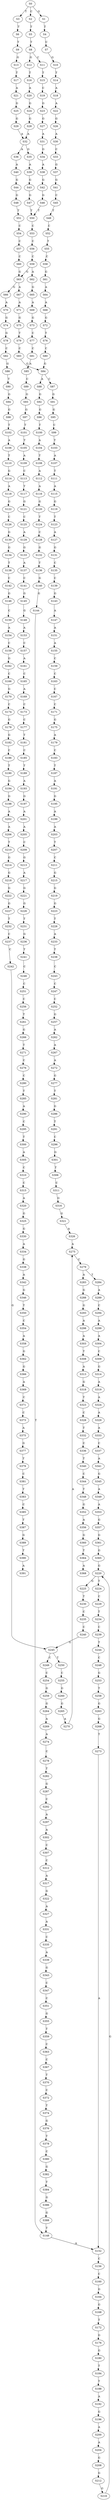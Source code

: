 strict digraph  {
	S0 -> S1 [ label = G ];
	S0 -> S2 [ label = C ];
	S0 -> S3 [ label = T ];
	S1 -> S4 [ label = T ];
	S2 -> S5 [ label = T ];
	S3 -> S6 [ label = T ];
	S4 -> S7 [ label = C ];
	S5 -> S8 [ label = T ];
	S6 -> S9 [ label = T ];
	S7 -> S10 [ label = G ];
	S8 -> S11 [ label = C ];
	S8 -> S12 [ label = G ];
	S9 -> S13 [ label = G ];
	S10 -> S14 [ label = T ];
	S11 -> S15 [ label = T ];
	S12 -> S16 [ label = T ];
	S13 -> S17 [ label = T ];
	S14 -> S18 [ label = A ];
	S15 -> S19 [ label = C ];
	S16 -> S20 [ label = A ];
	S17 -> S21 [ label = A ];
	S18 -> S22 [ label = A ];
	S19 -> S23 [ label = G ];
	S20 -> S24 [ label = G ];
	S21 -> S25 [ label = G ];
	S22 -> S26 [ label = G ];
	S23 -> S27 [ label = G ];
	S24 -> S28 [ label = G ];
	S25 -> S29 [ label = G ];
	S26 -> S30 [ label = A ];
	S27 -> S31 [ label = A ];
	S28 -> S32 [ label = A ];
	S29 -> S32 [ label = A ];
	S30 -> S33 [ label = C ];
	S31 -> S34 [ label = G ];
	S32 -> S35 [ label = G ];
	S32 -> S36 [ label = A ];
	S33 -> S37 [ label = G ];
	S34 -> S38 [ label = A ];
	S35 -> S39 [ label = A ];
	S36 -> S40 [ label = A ];
	S37 -> S41 [ label = G ];
	S38 -> S42 [ label = G ];
	S39 -> S43 [ label = G ];
	S40 -> S44 [ label = G ];
	S41 -> S45 [ label = C ];
	S42 -> S46 [ label = G ];
	S43 -> S47 [ label = G ];
	S44 -> S48 [ label = G ];
	S45 -> S49 [ label = T ];
	S46 -> S50 [ label = T ];
	S47 -> S50 [ label = T ];
	S48 -> S51 [ label = T ];
	S49 -> S52 [ label = C ];
	S50 -> S53 [ label = C ];
	S51 -> S54 [ label = C ];
	S52 -> S55 [ label = T ];
	S53 -> S56 [ label = C ];
	S54 -> S57 [ label = C ];
	S55 -> S58 [ label = C ];
	S56 -> S59 [ label = C ];
	S57 -> S60 [ label = C ];
	S58 -> S61 [ label = G ];
	S59 -> S62 [ label = A ];
	S59 -> S63 [ label = G ];
	S60 -> S63 [ label = G ];
	S61 -> S64 [ label = A ];
	S62 -> S65 [ label = G ];
	S63 -> S66 [ label = G ];
	S63 -> S67 [ label = A ];
	S64 -> S68 [ label = A ];
	S65 -> S69 [ label = A ];
	S66 -> S70 [ label = A ];
	S67 -> S71 [ label = A ];
	S68 -> S72 [ label = G ];
	S69 -> S73 [ label = G ];
	S70 -> S74 [ label = G ];
	S71 -> S75 [ label = G ];
	S72 -> S76 [ label = T ];
	S73 -> S77 [ label = C ];
	S74 -> S78 [ label = G ];
	S75 -> S79 [ label = T ];
	S76 -> S80 [ label = C ];
	S77 -> S81 [ label = C ];
	S78 -> S82 [ label = C ];
	S79 -> S83 [ label = C ];
	S80 -> S84 [ label = G ];
	S81 -> S85 [ label = A ];
	S82 -> S86 [ label = G ];
	S83 -> S84 [ label = G ];
	S84 -> S87 [ label = C ];
	S84 -> S88 [ label = A ];
	S85 -> S89 [ label = C ];
	S86 -> S90 [ label = T ];
	S87 -> S91 [ label = G ];
	S88 -> S92 [ label = G ];
	S89 -> S93 [ label = G ];
	S90 -> S94 [ label = G ];
	S91 -> S95 [ label = G ];
	S92 -> S96 [ label = G ];
	S93 -> S97 [ label = G ];
	S94 -> S98 [ label = G ];
	S95 -> S99 [ label = C ];
	S96 -> S100 [ label = T ];
	S97 -> S101 [ label = T ];
	S98 -> S102 [ label = T ];
	S99 -> S103 [ label = T ];
	S100 -> S104 [ label = A ];
	S101 -> S105 [ label = T ];
	S102 -> S106 [ label = A ];
	S103 -> S107 [ label = A ];
	S104 -> S108 [ label = T ];
	S105 -> S109 [ label = A ];
	S106 -> S110 [ label = T ];
	S107 -> S111 [ label = T ];
	S108 -> S112 [ label = A ];
	S109 -> S113 [ label = C ];
	S110 -> S114 [ label = G ];
	S111 -> S115 [ label = A ];
	S112 -> S116 [ label = A ];
	S113 -> S117 [ label = T ];
	S114 -> S118 [ label = A ];
	S115 -> S119 [ label = G ];
	S116 -> S120 [ label = G ];
	S117 -> S121 [ label = G ];
	S118 -> S122 [ label = G ];
	S119 -> S123 [ label = T ];
	S120 -> S124 [ label = T ];
	S121 -> S125 [ label = C ];
	S122 -> S126 [ label = C ];
	S123 -> S127 [ label = A ];
	S124 -> S128 [ label = C ];
	S125 -> S129 [ label = A ];
	S126 -> S130 [ label = G ];
	S127 -> S131 [ label = G ];
	S128 -> S132 [ label = G ];
	S129 -> S133 [ label = G ];
	S130 -> S134 [ label = G ];
	S131 -> S135 [ label = C ];
	S132 -> S136 [ label = T ];
	S133 -> S137 [ label = A ];
	S134 -> S138 [ label = T ];
	S135 -> S139 [ label = C ];
	S136 -> S140 [ label = G ];
	S137 -> S141 [ label = C ];
	S138 -> S142 [ label = C ];
	S139 -> S143 [ label = G ];
	S140 -> S144 [ label = G ];
	S141 -> S145 [ label = G ];
	S142 -> S146 [ label = G ];
	S143 -> S147 [ label = A ];
	S144 -> S148 [ label = T ];
	S145 -> S149 [ label = G ];
	S146 -> S150 [ label = C ];
	S147 -> S151 [ label = A ];
	S148 -> S152 [ label = A ];
	S149 -> S153 [ label = A ];
	S150 -> S154 [ label = A ];
	S151 -> S155 [ label = A ];
	S152 -> S156 [ label = C ];
	S153 -> S157 [ label = C ];
	S154 -> S158 [ label = C ];
	S155 -> S159 [ label = C ];
	S156 -> S160 [ label = C ];
	S157 -> S161 [ label = A ];
	S158 -> S162 [ label = G ];
	S159 -> S163 [ label = C ];
	S160 -> S164 [ label = G ];
	S161 -> S165 [ label = C ];
	S162 -> S166 [ label = C ];
	S163 -> S167 [ label = C ];
	S164 -> S168 [ label = G ];
	S165 -> S169 [ label = A ];
	S166 -> S170 [ label = G ];
	S167 -> S171 [ label = C ];
	S168 -> S172 [ label = T ];
	S169 -> S173 [ label = C ];
	S170 -> S174 [ label = C ];
	S171 -> S175 [ label = G ];
	S172 -> S176 [ label = G ];
	S173 -> S177 [ label = C ];
	S174 -> S178 [ label = G ];
	S175 -> S179 [ label = A ];
	S176 -> S180 [ label = G ];
	S177 -> S181 [ label = T ];
	S178 -> S182 [ label = G ];
	S179 -> S183 [ label = C ];
	S180 -> S184 [ label = T ];
	S181 -> S185 [ label = C ];
	S182 -> S186 [ label = C ];
	S183 -> S187 [ label = T ];
	S184 -> S188 [ label = T ];
	S185 -> S189 [ label = T ];
	S186 -> S190 [ label = T ];
	S187 -> S191 [ label = A ];
	S188 -> S192 [ label = A ];
	S189 -> S193 [ label = A ];
	S190 -> S194 [ label = G ];
	S191 -> S195 [ label = G ];
	S192 -> S196 [ label = G ];
	S193 -> S197 [ label = G ];
	S194 -> S198 [ label = G ];
	S195 -> S199 [ label = A ];
	S196 -> S200 [ label = A ];
	S197 -> S201 [ label = A ];
	S198 -> S202 [ label = A ];
	S199 -> S203 [ label = A ];
	S200 -> S204 [ label = A ];
	S201 -> S205 [ label = A ];
	S202 -> S206 [ label = A ];
	S203 -> S207 [ label = T ];
	S204 -> S208 [ label = G ];
	S205 -> S209 [ label = C ];
	S206 -> S210 [ label = T ];
	S207 -> S211 [ label = C ];
	S208 -> S212 [ label = G ];
	S209 -> S213 [ label = G ];
	S210 -> S214 [ label = G ];
	S211 -> S215 [ label = G ];
	S212 -> S216 [ label = G ];
	S213 -> S217 [ label = A ];
	S214 -> S218 [ label = G ];
	S215 -> S219 [ label = G ];
	S216 -> S220 [ label = G ];
	S217 -> S221 [ label = G ];
	S218 -> S222 [ label = G ];
	S219 -> S223 [ label = G ];
	S220 -> S224 [ label = T ];
	S220 -> S225 [ label = G ];
	S221 -> S226 [ label = G ];
	S222 -> S227 [ label = G ];
	S223 -> S228 [ label = T ];
	S224 -> S229 [ label = C ];
	S225 -> S230 [ label = T ];
	S226 -> S231 [ label = T ];
	S227 -> S232 [ label = T ];
	S228 -> S233 [ label = A ];
	S229 -> S234 [ label = T ];
	S230 -> S235 [ label = C ];
	S231 -> S236 [ label = G ];
	S232 -> S237 [ label = C ];
	S233 -> S238 [ label = T ];
	S234 -> S239 [ label = C ];
	S235 -> S240 [ label = C ];
	S236 -> S241 [ label = T ];
	S237 -> S242 [ label = C ];
	S238 -> S243 [ label = C ];
	S239 -> S244 [ label = T ];
	S240 -> S245 [ label = G ];
	S241 -> S246 [ label = C ];
	S242 -> S245 [ label = G ];
	S243 -> S247 [ label = C ];
	S244 -> S248 [ label = C ];
	S245 -> S249 [ label = C ];
	S245 -> S250 [ label = T ];
	S246 -> S251 [ label = C ];
	S247 -> S252 [ label = C ];
	S248 -> S253 [ label = G ];
	S249 -> S254 [ label = C ];
	S250 -> S255 [ label = C ];
	S251 -> S256 [ label = C ];
	S252 -> S257 [ label = G ];
	S253 -> S258 [ label = T ];
	S254 -> S259 [ label = G ];
	S255 -> S260 [ label = G ];
	S256 -> S261 [ label = T ];
	S257 -> S262 [ label = A ];
	S258 -> S263 [ label = G ];
	S259 -> S264 [ label = G ];
	S260 -> S265 [ label = G ];
	S261 -> S266 [ label = G ];
	S262 -> S267 [ label = A ];
	S263 -> S268 [ label = G ];
	S264 -> S269 [ label = A ];
	S265 -> S270 [ label = A ];
	S266 -> S271 [ label = T ];
	S267 -> S272 [ label = A ];
	S268 -> S273 [ label = T ];
	S269 -> S274 [ label = A ];
	S270 -> S275 [ label = A ];
	S271 -> S276 [ label = C ];
	S272 -> S277 [ label = G ];
	S273 -> S152 [ label = A ];
	S274 -> S278 [ label = C ];
	S275 -> S279 [ label = C ];
	S276 -> S280 [ label = C ];
	S277 -> S281 [ label = T ];
	S278 -> S282 [ label = T ];
	S279 -> S283 [ label = A ];
	S279 -> S284 [ label = T ];
	S280 -> S285 [ label = T ];
	S281 -> S286 [ label = G ];
	S282 -> S287 [ label = G ];
	S283 -> S288 [ label = G ];
	S284 -> S289 [ label = A ];
	S285 -> S290 [ label = A ];
	S286 -> S291 [ label = T ];
	S287 -> S292 [ label = C ];
	S288 -> S293 [ label = G ];
	S289 -> S294 [ label = C ];
	S290 -> S295 [ label = C ];
	S291 -> S296 [ label = C ];
	S292 -> S297 [ label = A ];
	S293 -> S298 [ label = A ];
	S294 -> S299 [ label = A ];
	S295 -> S300 [ label = T ];
	S296 -> S301 [ label = G ];
	S297 -> S302 [ label = A ];
	S298 -> S303 [ label = A ];
	S299 -> S304 [ label = A ];
	S300 -> S305 [ label = A ];
	S301 -> S306 [ label = T ];
	S302 -> S307 [ label = C ];
	S303 -> S308 [ label = T ];
	S304 -> S309 [ label = C ];
	S305 -> S310 [ label = C ];
	S306 -> S311 [ label = C ];
	S307 -> S312 [ label = C ];
	S308 -> S313 [ label = A ];
	S309 -> S314 [ label = G ];
	S310 -> S315 [ label = C ];
	S311 -> S316 [ label = G ];
	S312 -> S317 [ label = A ];
	S313 -> S318 [ label = G ];
	S314 -> S319 [ label = A ];
	S315 -> S320 [ label = A ];
	S316 -> S321 [ label = G ];
	S317 -> S322 [ label = G ];
	S318 -> S323 [ label = T ];
	S319 -> S324 [ label = A ];
	S320 -> S325 [ label = G ];
	S321 -> S326 [ label = A ];
	S322 -> S327 [ label = A ];
	S323 -> S328 [ label = C ];
	S324 -> S329 [ label = A ];
	S325 -> S330 [ label = G ];
	S326 -> S275 [ label = A ];
	S327 -> S331 [ label = A ];
	S328 -> S332 [ label = T ];
	S329 -> S333 [ label = A ];
	S330 -> S334 [ label = A ];
	S331 -> S335 [ label = C ];
	S332 -> S336 [ label = C ];
	S333 -> S337 [ label = C ];
	S334 -> S338 [ label = G ];
	S335 -> S339 [ label = A ];
	S336 -> S340 [ label = T ];
	S337 -> S341 [ label = A ];
	S338 -> S342 [ label = A ];
	S339 -> S343 [ label = G ];
	S340 -> S344 [ label = C ];
	S341 -> S345 [ label = G ];
	S342 -> S346 [ label = G ];
	S343 -> S347 [ label = C ];
	S344 -> S348 [ label = T ];
	S345 -> S349 [ label = A ];
	S346 -> S350 [ label = T ];
	S347 -> S351 [ label = C ];
	S348 -> S352 [ label = G ];
	S349 -> S353 [ label = A ];
	S350 -> S354 [ label = C ];
	S351 -> S355 [ label = G ];
	S352 -> S356 [ label = A ];
	S353 -> S357 [ label = G ];
	S354 -> S358 [ label = A ];
	S355 -> S359 [ label = T ];
	S356 -> S360 [ label = G ];
	S357 -> S361 [ label = G ];
	S358 -> S362 [ label = G ];
	S359 -> S363 [ label = C ];
	S360 -> S364 [ label = T ];
	S361 -> S365 [ label = G ];
	S362 -> S366 [ label = G ];
	S363 -> S367 [ label = C ];
	S364 -> S368 [ label = A ];
	S365 -> S220 [ label = G ];
	S366 -> S369 [ label = A ];
	S367 -> S370 [ label = T ];
	S369 -> S371 [ label = C ];
	S370 -> S372 [ label = C ];
	S371 -> S373 [ label = C ];
	S372 -> S374 [ label = T ];
	S373 -> S375 [ label = A ];
	S374 -> S376 [ label = G ];
	S375 -> S377 [ label = G ];
	S376 -> S378 [ label = T ];
	S377 -> S379 [ label = T ];
	S378 -> S380 [ label = C ];
	S379 -> S381 [ label = C ];
	S380 -> S382 [ label = G ];
	S381 -> S383 [ label = T ];
	S382 -> S384 [ label = T ];
	S383 -> S385 [ label = C ];
	S384 -> S386 [ label = G ];
	S385 -> S387 [ label = T ];
	S386 -> S388 [ label = G ];
	S387 -> S389 [ label = G ];
	S388 -> S148 [ label = T ];
	S389 -> S390 [ label = T ];
	S390 -> S391 [ label = A ];
}
